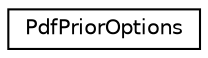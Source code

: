 digraph "Graphical Class Hierarchy"
{
  edge [fontname="Helvetica",fontsize="10",labelfontname="Helvetica",labelfontsize="10"];
  node [fontname="Helvetica",fontsize="10",shape=record];
  rankdir="LR";
  Node0 [label="PdfPriorOptions",height=0.2,width=0.4,color="black", fillcolor="white", style="filled",URL="$structkaldi_1_1nnet1_1_1PdfPriorOptions.html"];
}

